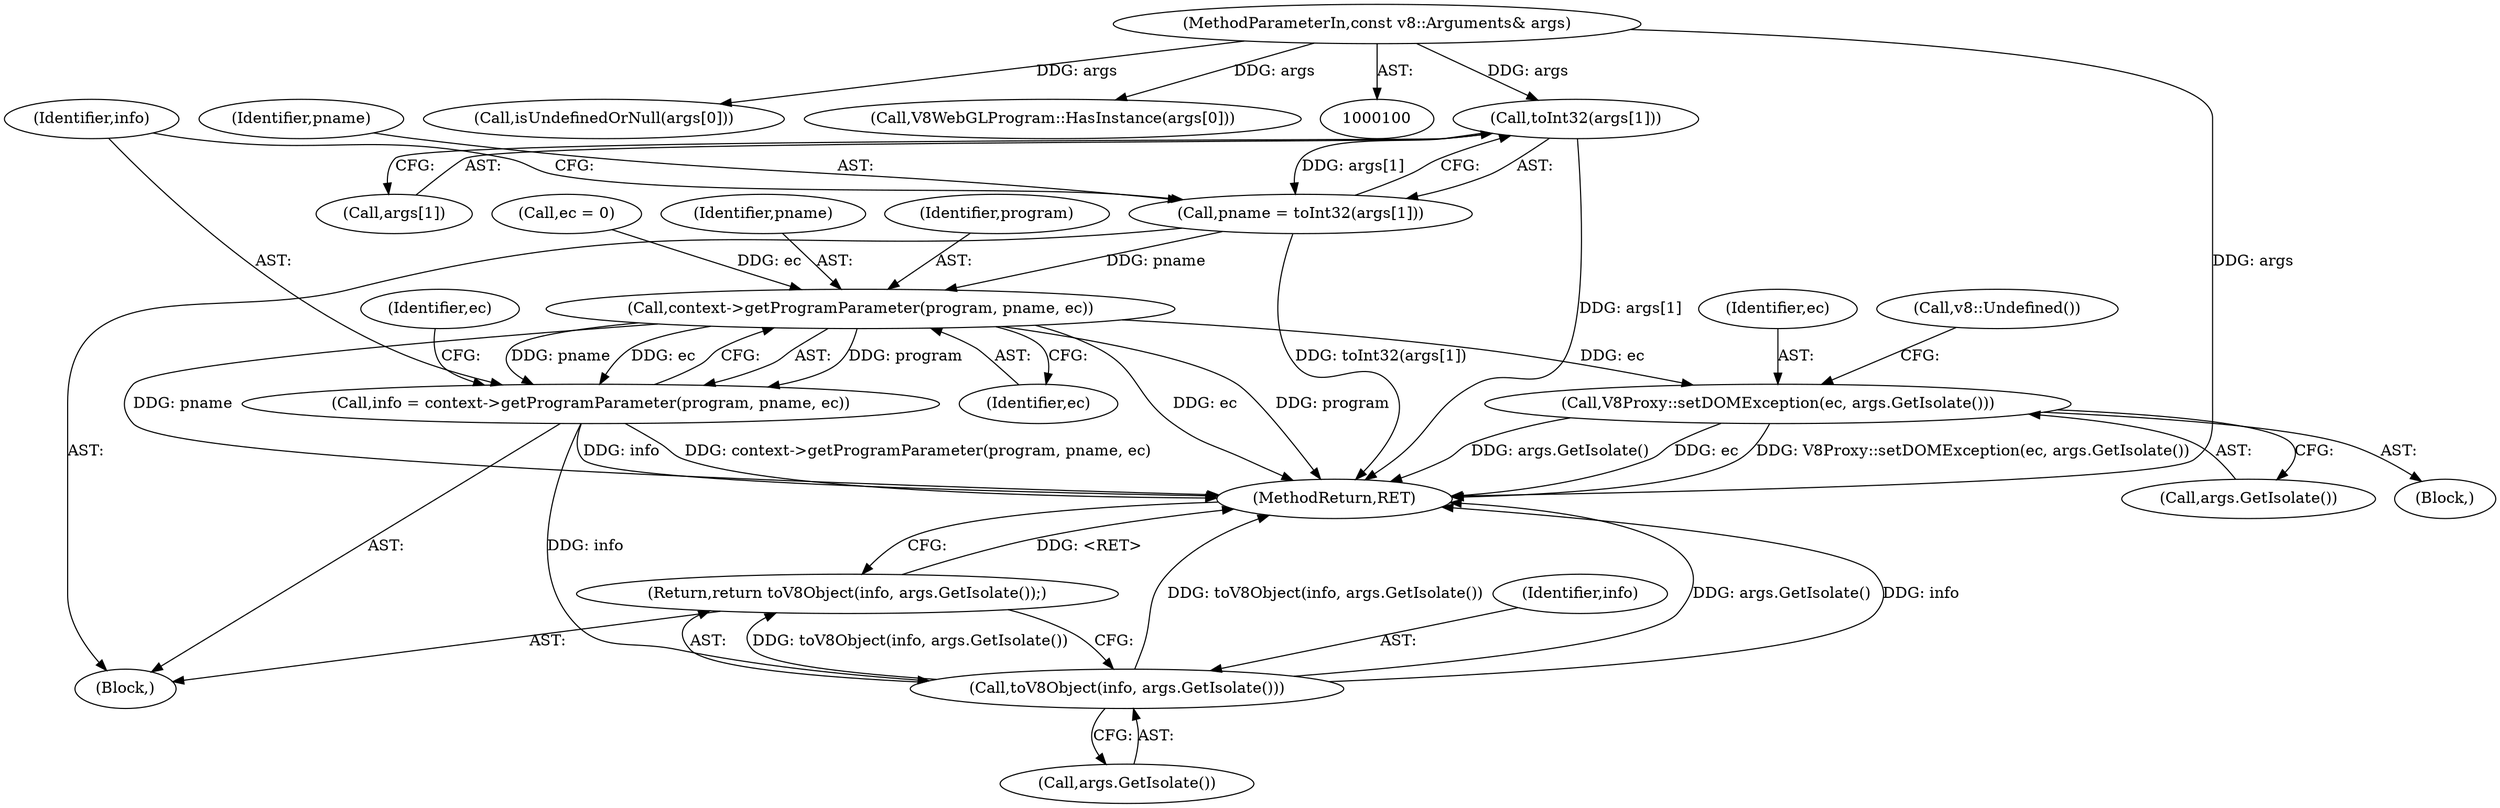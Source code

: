 digraph "0_Chrome_e9372a1bfd3588a80fcf49aa07321f0971dd6091_59@array" {
"1000144" [label="(Call,toInt32(args[1]))"];
"1000101" [label="(MethodParameterIn,const v8::Arguments& args)"];
"1000142" [label="(Call,pname = toInt32(args[1]))"];
"1000151" [label="(Call,context->getProgramParameter(program, pname, ec))"];
"1000149" [label="(Call,info = context->getProgramParameter(program, pname, ec))"];
"1000164" [label="(Call,toV8Object(info, args.GetIsolate()))"];
"1000163" [label="(Return,return toV8Object(info, args.GetIsolate());)"];
"1000158" [label="(Call,V8Proxy::setDOMException(ec, args.GetIsolate()))"];
"1000142" [label="(Call,pname = toInt32(args[1]))"];
"1000102" [label="(Block,)"];
"1000145" [label="(Call,args[1])"];
"1000101" [label="(MethodParameterIn,const v8::Arguments& args)"];
"1000163" [label="(Return,return toV8Object(info, args.GetIsolate());)"];
"1000151" [label="(Call,context->getProgramParameter(program, pname, ec))"];
"1000157" [label="(Block,)"];
"1000167" [label="(MethodReturn,RET)"];
"1000144" [label="(Call,toInt32(args[1]))"];
"1000166" [label="(Call,args.GetIsolate())"];
"1000127" [label="(Call,isUndefinedOrNull(args[0]))"];
"1000156" [label="(Identifier,ec)"];
"1000150" [label="(Identifier,info)"];
"1000152" [label="(Identifier,program)"];
"1000112" [label="(Call,ec = 0)"];
"1000159" [label="(Identifier,ec)"];
"1000165" [label="(Identifier,info)"];
"1000149" [label="(Call,info = context->getProgramParameter(program, pname, ec))"];
"1000158" [label="(Call,V8Proxy::setDOMException(ec, args.GetIsolate()))"];
"1000154" [label="(Identifier,ec)"];
"1000143" [label="(Identifier,pname)"];
"1000164" [label="(Call,toV8Object(info, args.GetIsolate()))"];
"1000160" [label="(Call,args.GetIsolate())"];
"1000162" [label="(Call,v8::Undefined())"];
"1000132" [label="(Call,V8WebGLProgram::HasInstance(args[0]))"];
"1000153" [label="(Identifier,pname)"];
"1000144" -> "1000142"  [label="AST: "];
"1000144" -> "1000145"  [label="CFG: "];
"1000145" -> "1000144"  [label="AST: "];
"1000142" -> "1000144"  [label="CFG: "];
"1000144" -> "1000167"  [label="DDG: args[1]"];
"1000144" -> "1000142"  [label="DDG: args[1]"];
"1000101" -> "1000144"  [label="DDG: args"];
"1000101" -> "1000100"  [label="AST: "];
"1000101" -> "1000167"  [label="DDG: args"];
"1000101" -> "1000127"  [label="DDG: args"];
"1000101" -> "1000132"  [label="DDG: args"];
"1000142" -> "1000102"  [label="AST: "];
"1000143" -> "1000142"  [label="AST: "];
"1000150" -> "1000142"  [label="CFG: "];
"1000142" -> "1000167"  [label="DDG: toInt32(args[1])"];
"1000142" -> "1000151"  [label="DDG: pname"];
"1000151" -> "1000149"  [label="AST: "];
"1000151" -> "1000154"  [label="CFG: "];
"1000152" -> "1000151"  [label="AST: "];
"1000153" -> "1000151"  [label="AST: "];
"1000154" -> "1000151"  [label="AST: "];
"1000149" -> "1000151"  [label="CFG: "];
"1000151" -> "1000167"  [label="DDG: ec"];
"1000151" -> "1000167"  [label="DDG: program"];
"1000151" -> "1000167"  [label="DDG: pname"];
"1000151" -> "1000149"  [label="DDG: program"];
"1000151" -> "1000149"  [label="DDG: pname"];
"1000151" -> "1000149"  [label="DDG: ec"];
"1000112" -> "1000151"  [label="DDG: ec"];
"1000151" -> "1000158"  [label="DDG: ec"];
"1000149" -> "1000102"  [label="AST: "];
"1000150" -> "1000149"  [label="AST: "];
"1000156" -> "1000149"  [label="CFG: "];
"1000149" -> "1000167"  [label="DDG: info"];
"1000149" -> "1000167"  [label="DDG: context->getProgramParameter(program, pname, ec)"];
"1000149" -> "1000164"  [label="DDG: info"];
"1000164" -> "1000163"  [label="AST: "];
"1000164" -> "1000166"  [label="CFG: "];
"1000165" -> "1000164"  [label="AST: "];
"1000166" -> "1000164"  [label="AST: "];
"1000163" -> "1000164"  [label="CFG: "];
"1000164" -> "1000167"  [label="DDG: toV8Object(info, args.GetIsolate())"];
"1000164" -> "1000167"  [label="DDG: args.GetIsolate()"];
"1000164" -> "1000167"  [label="DDG: info"];
"1000164" -> "1000163"  [label="DDG: toV8Object(info, args.GetIsolate())"];
"1000163" -> "1000102"  [label="AST: "];
"1000167" -> "1000163"  [label="CFG: "];
"1000163" -> "1000167"  [label="DDG: <RET>"];
"1000158" -> "1000157"  [label="AST: "];
"1000158" -> "1000160"  [label="CFG: "];
"1000159" -> "1000158"  [label="AST: "];
"1000160" -> "1000158"  [label="AST: "];
"1000162" -> "1000158"  [label="CFG: "];
"1000158" -> "1000167"  [label="DDG: args.GetIsolate()"];
"1000158" -> "1000167"  [label="DDG: ec"];
"1000158" -> "1000167"  [label="DDG: V8Proxy::setDOMException(ec, args.GetIsolate())"];
}
